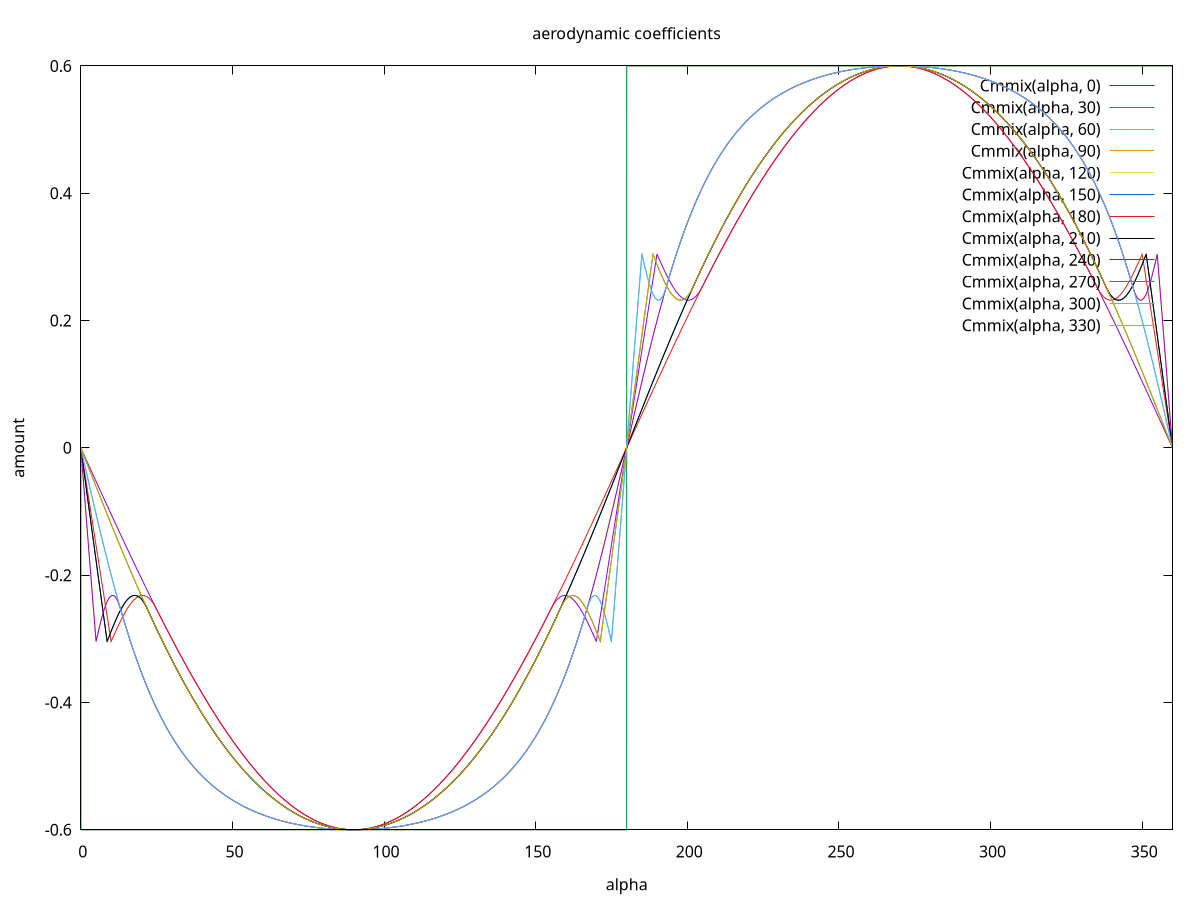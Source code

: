 set terminal x11

set title "aerodynamic coefficients"

set xlabel "alpha"
set ylabel "amount"

set angles degrees
set samples 10000

# alpha: angle of attack
# beta: sideslip angle
# Cm: coefficient of pitch moment

maximum(a, b) = a > b ? a : b
flip(alpha) = alpha < 10 ? alpha / 10 : alpha <= 25 ? 1 - sin(90 * (alpha - 10) / (25 - 10)) : 0.0

dx(alpha, beta) = cos(alpha) * cos(beta)
dy(alpha, beta) = sin(alpha)
dz(alpha, beta) = cos(alpha) * sin(beta)
angle(y, x) = atan2(y, x) >= 0 ? atan2(y, x) : atan2(y, x) + 360

Cm(alpha) = -0.6 * sin(alpha) + 0.2 * (flip(maximum(alpha - 180, 0)) - flip(maximum(180 - alpha, 0)))

Cmmix(alpha, beta) = Cm(angle(dy(alpha, beta), dx(alpha, beta)))

plot [alpha=0:360] Cmmix(alpha, 0), Cmmix(alpha, 30), Cmmix(alpha, 60), Cmmix(alpha, 90), Cmmix(alpha, 120), Cmmix(alpha, 150), Cmmix(alpha, 180), Cmmix(alpha, 210), Cmmix(alpha, 240), Cmmix(alpha, 270), Cmmix(alpha, 300), Cmmix(alpha, 330)
pause -1
